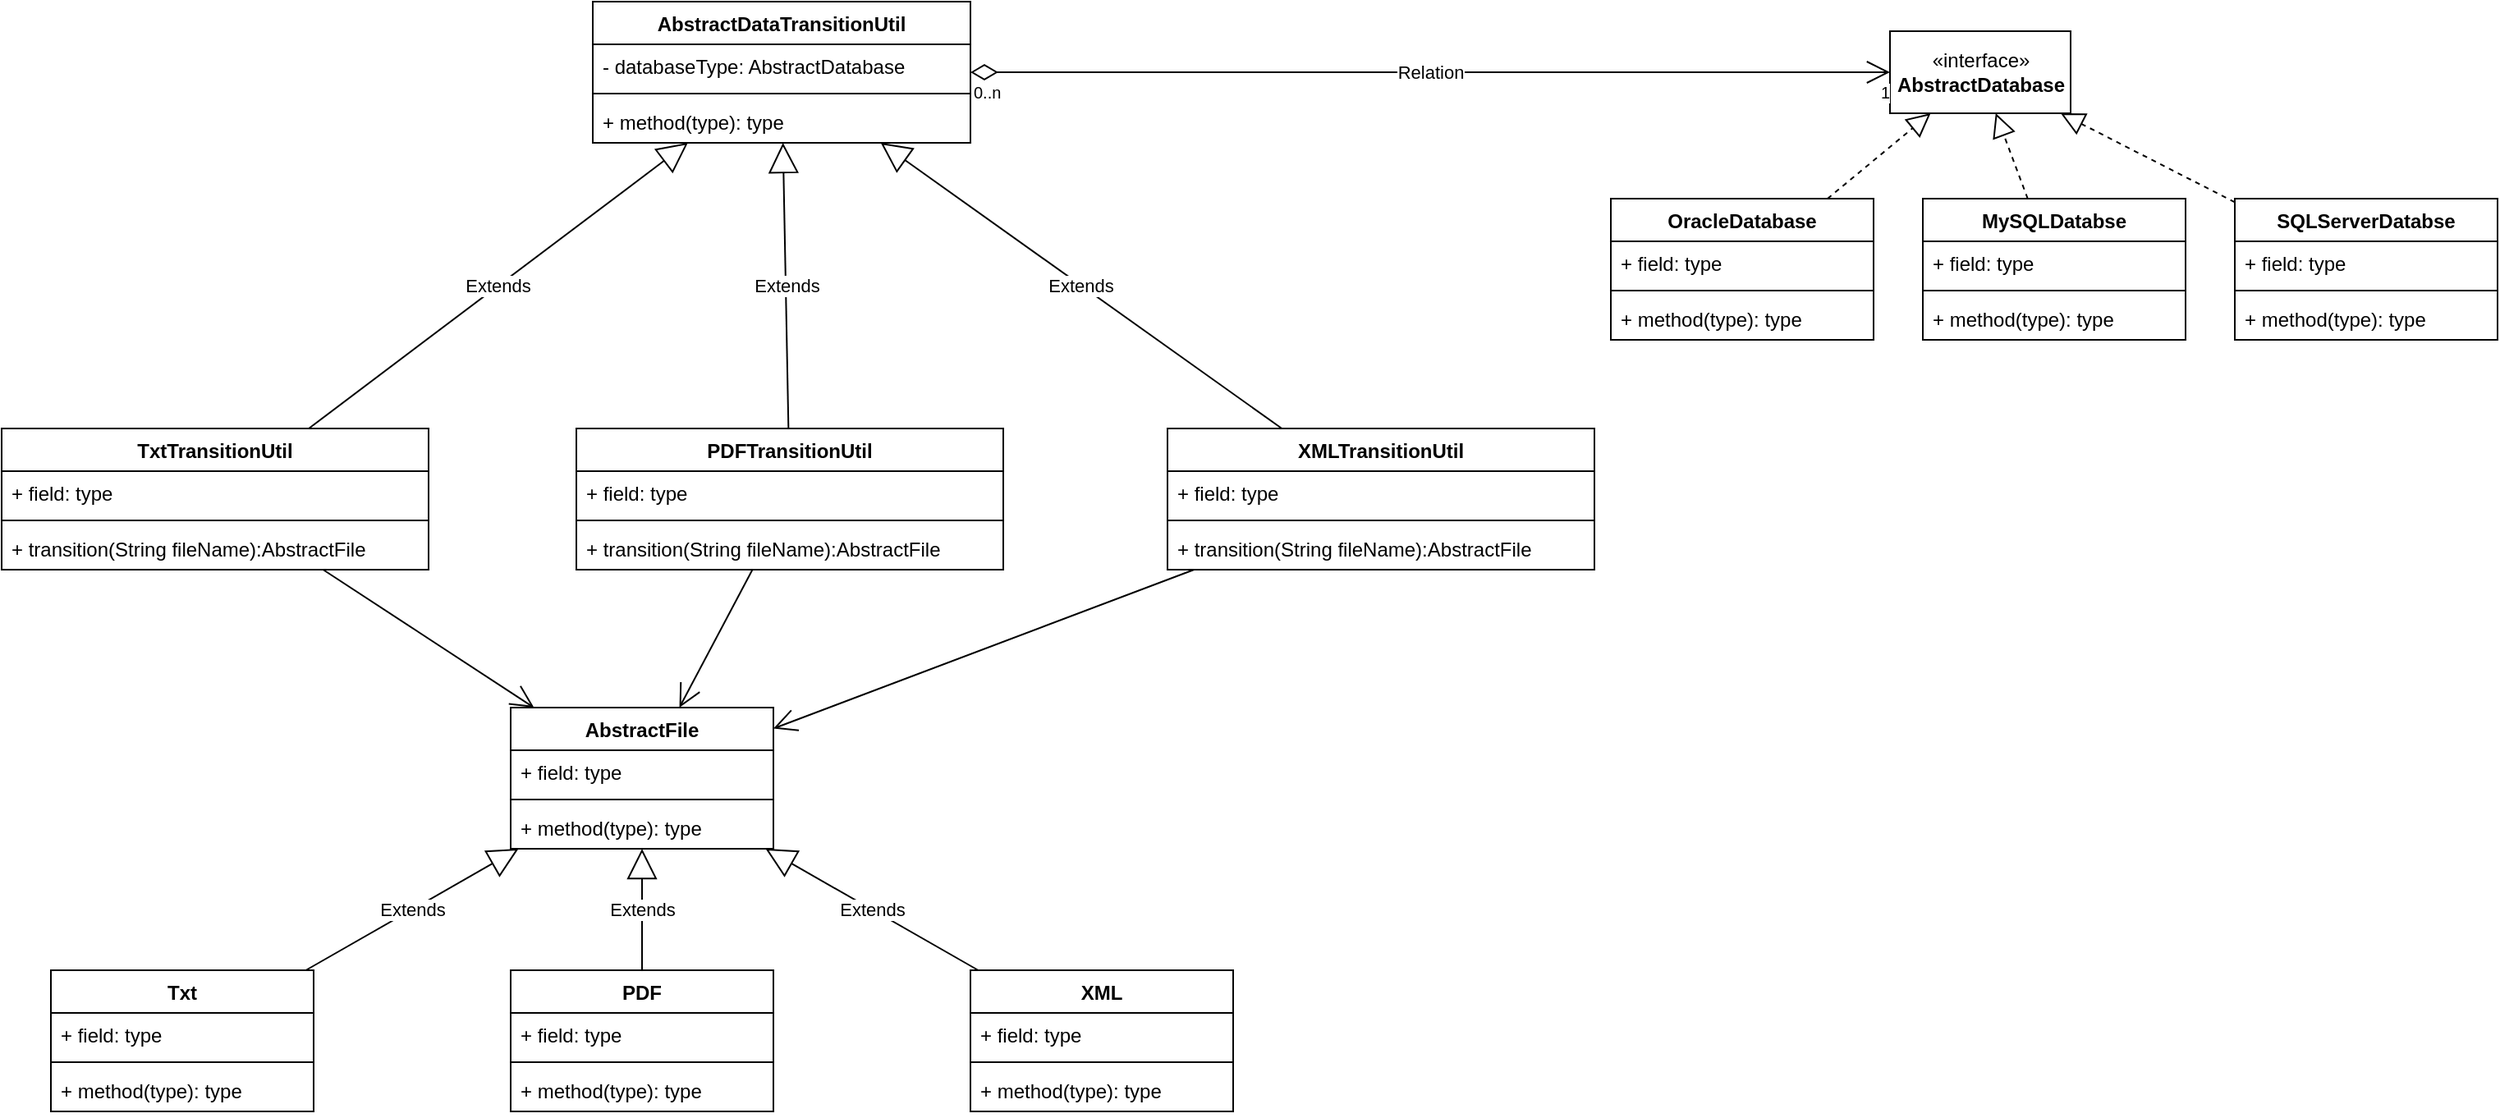 <mxfile version="13.0.1" type="device"><diagram id="x2FoP9szUoZpbzqu8843" name="DataTransitionUtil"><mxGraphModel dx="1071" dy="613" grid="1" gridSize="10" guides="1" tooltips="1" connect="1" arrows="1" fold="1" page="1" pageScale="1" pageWidth="3300" pageHeight="4681" math="0" shadow="0"><root><mxCell id="0"/><mxCell id="1" parent="0"/><mxCell id="tf42VgsENrlxk9bCPWk5-9" value="«interface»&lt;br&gt;&lt;b&gt;AbstractDatabase&lt;/b&gt;" style="html=1;" vertex="1" parent="1"><mxGeometry x="1280" y="378" width="110" height="50" as="geometry"/></mxCell><mxCell id="tf42VgsENrlxk9bCPWk5-13" value="Relation" style="endArrow=open;html=1;endSize=12;startArrow=diamondThin;startSize=14;startFill=0;edgeStyle=orthogonalEdgeStyle;" edge="1" parent="1" source="tf42VgsENrlxk9bCPWk5-5" target="tf42VgsENrlxk9bCPWk5-9"><mxGeometry relative="1" as="geometry"><mxPoint x="1000" y="520" as="sourcePoint"/><mxPoint x="1160" y="520" as="targetPoint"/></mxGeometry></mxCell><mxCell id="tf42VgsENrlxk9bCPWk5-14" value="0..n" style="resizable=0;html=1;align=left;verticalAlign=top;labelBackgroundColor=#ffffff;fontSize=10;" connectable="0" vertex="1" parent="tf42VgsENrlxk9bCPWk5-13"><mxGeometry x="-1" relative="1" as="geometry"/></mxCell><mxCell id="tf42VgsENrlxk9bCPWk5-15" value="1" style="resizable=0;html=1;align=right;verticalAlign=top;labelBackgroundColor=#ffffff;fontSize=10;" connectable="0" vertex="1" parent="tf42VgsENrlxk9bCPWk5-13"><mxGeometry x="1" relative="1" as="geometry"/></mxCell><mxCell id="tf42VgsENrlxk9bCPWk5-27" value="" style="endArrow=block;dashed=1;endFill=0;endSize=12;html=1;" edge="1" parent="1" source="tf42VgsENrlxk9bCPWk5-18" target="tf42VgsENrlxk9bCPWk5-9"><mxGeometry width="160" relative="1" as="geometry"><mxPoint x="980" y="650" as="sourcePoint"/><mxPoint x="1140" y="650" as="targetPoint"/></mxGeometry></mxCell><mxCell id="tf42VgsENrlxk9bCPWk5-36" value="" style="endArrow=block;dashed=1;endFill=0;endSize=12;html=1;" edge="1" parent="1" source="tf42VgsENrlxk9bCPWk5-22" target="tf42VgsENrlxk9bCPWk5-9"><mxGeometry width="160" relative="1" as="geometry"><mxPoint x="1251.958" y="490" as="sourcePoint"/><mxPoint x="1314.792" y="438" as="targetPoint"/></mxGeometry></mxCell><mxCell id="tf42VgsENrlxk9bCPWk5-41" value="" style="endArrow=block;dashed=1;endFill=0;endSize=12;html=1;" edge="1" parent="1" source="tf42VgsENrlxk9bCPWk5-37" target="tf42VgsENrlxk9bCPWk5-9"><mxGeometry width="160" relative="1" as="geometry"><mxPoint x="1373.875" y="490" as="sourcePoint"/><mxPoint x="1354.375" y="438" as="targetPoint"/></mxGeometry></mxCell><mxCell id="tf42VgsENrlxk9bCPWk5-18" value="OracleDatabase" style="swimlane;fontStyle=1;align=center;verticalAlign=top;childLayout=stackLayout;horizontal=1;startSize=26;horizontalStack=0;resizeParent=1;resizeParentMax=0;resizeLast=0;collapsible=1;marginBottom=0;" vertex="1" parent="1"><mxGeometry x="1110" y="480" width="160" height="86" as="geometry"/></mxCell><mxCell id="tf42VgsENrlxk9bCPWk5-19" value="+ field: type" style="text;strokeColor=none;fillColor=none;align=left;verticalAlign=top;spacingLeft=4;spacingRight=4;overflow=hidden;rotatable=0;points=[[0,0.5],[1,0.5]];portConstraint=eastwest;" vertex="1" parent="tf42VgsENrlxk9bCPWk5-18"><mxGeometry y="26" width="160" height="26" as="geometry"/></mxCell><mxCell id="tf42VgsENrlxk9bCPWk5-20" value="" style="line;strokeWidth=1;fillColor=none;align=left;verticalAlign=middle;spacingTop=-1;spacingLeft=3;spacingRight=3;rotatable=0;labelPosition=right;points=[];portConstraint=eastwest;" vertex="1" parent="tf42VgsENrlxk9bCPWk5-18"><mxGeometry y="52" width="160" height="8" as="geometry"/></mxCell><mxCell id="tf42VgsENrlxk9bCPWk5-21" value="+ method(type): type" style="text;strokeColor=none;fillColor=none;align=left;verticalAlign=top;spacingLeft=4;spacingRight=4;overflow=hidden;rotatable=0;points=[[0,0.5],[1,0.5]];portConstraint=eastwest;" vertex="1" parent="tf42VgsENrlxk9bCPWk5-18"><mxGeometry y="60" width="160" height="26" as="geometry"/></mxCell><mxCell id="tf42VgsENrlxk9bCPWk5-22" value="MySQLDatabse" style="swimlane;fontStyle=1;align=center;verticalAlign=top;childLayout=stackLayout;horizontal=1;startSize=26;horizontalStack=0;resizeParent=1;resizeParentMax=0;resizeLast=0;collapsible=1;marginBottom=0;" vertex="1" parent="1"><mxGeometry x="1300" y="480" width="160" height="86" as="geometry"/></mxCell><mxCell id="tf42VgsENrlxk9bCPWk5-23" value="+ field: type" style="text;strokeColor=none;fillColor=none;align=left;verticalAlign=top;spacingLeft=4;spacingRight=4;overflow=hidden;rotatable=0;points=[[0,0.5],[1,0.5]];portConstraint=eastwest;" vertex="1" parent="tf42VgsENrlxk9bCPWk5-22"><mxGeometry y="26" width="160" height="26" as="geometry"/></mxCell><mxCell id="tf42VgsENrlxk9bCPWk5-24" value="" style="line;strokeWidth=1;fillColor=none;align=left;verticalAlign=middle;spacingTop=-1;spacingLeft=3;spacingRight=3;rotatable=0;labelPosition=right;points=[];portConstraint=eastwest;" vertex="1" parent="tf42VgsENrlxk9bCPWk5-22"><mxGeometry y="52" width="160" height="8" as="geometry"/></mxCell><mxCell id="tf42VgsENrlxk9bCPWk5-25" value="+ method(type): type" style="text;strokeColor=none;fillColor=none;align=left;verticalAlign=top;spacingLeft=4;spacingRight=4;overflow=hidden;rotatable=0;points=[[0,0.5],[1,0.5]];portConstraint=eastwest;" vertex="1" parent="tf42VgsENrlxk9bCPWk5-22"><mxGeometry y="60" width="160" height="26" as="geometry"/></mxCell><mxCell id="tf42VgsENrlxk9bCPWk5-37" value="SQLServerDatabse" style="swimlane;fontStyle=1;align=center;verticalAlign=top;childLayout=stackLayout;horizontal=1;startSize=26;horizontalStack=0;resizeParent=1;resizeParentMax=0;resizeLast=0;collapsible=1;marginBottom=0;" vertex="1" parent="1"><mxGeometry x="1490" y="480" width="160" height="86" as="geometry"/></mxCell><mxCell id="tf42VgsENrlxk9bCPWk5-38" value="+ field: type" style="text;strokeColor=none;fillColor=none;align=left;verticalAlign=top;spacingLeft=4;spacingRight=4;overflow=hidden;rotatable=0;points=[[0,0.5],[1,0.5]];portConstraint=eastwest;" vertex="1" parent="tf42VgsENrlxk9bCPWk5-37"><mxGeometry y="26" width="160" height="26" as="geometry"/></mxCell><mxCell id="tf42VgsENrlxk9bCPWk5-39" value="" style="line;strokeWidth=1;fillColor=none;align=left;verticalAlign=middle;spacingTop=-1;spacingLeft=3;spacingRight=3;rotatable=0;labelPosition=right;points=[];portConstraint=eastwest;" vertex="1" parent="tf42VgsENrlxk9bCPWk5-37"><mxGeometry y="52" width="160" height="8" as="geometry"/></mxCell><mxCell id="tf42VgsENrlxk9bCPWk5-40" value="+ method(type): type" style="text;strokeColor=none;fillColor=none;align=left;verticalAlign=top;spacingLeft=4;spacingRight=4;overflow=hidden;rotatable=0;points=[[0,0.5],[1,0.5]];portConstraint=eastwest;" vertex="1" parent="tf42VgsENrlxk9bCPWk5-37"><mxGeometry y="60" width="160" height="26" as="geometry"/></mxCell><mxCell id="tf42VgsENrlxk9bCPWk5-42" value="TxtTransitionUtil" style="swimlane;fontStyle=1;align=center;verticalAlign=top;childLayout=stackLayout;horizontal=1;startSize=26;horizontalStack=0;resizeParent=1;resizeParentMax=0;resizeLast=0;collapsible=1;marginBottom=0;" vertex="1" parent="1"><mxGeometry x="130" y="620" width="260" height="86" as="geometry"/></mxCell><mxCell id="tf42VgsENrlxk9bCPWk5-43" value="+ field: type" style="text;strokeColor=none;fillColor=none;align=left;verticalAlign=top;spacingLeft=4;spacingRight=4;overflow=hidden;rotatable=0;points=[[0,0.5],[1,0.5]];portConstraint=eastwest;" vertex="1" parent="tf42VgsENrlxk9bCPWk5-42"><mxGeometry y="26" width="260" height="26" as="geometry"/></mxCell><mxCell id="tf42VgsENrlxk9bCPWk5-44" value="" style="line;strokeWidth=1;fillColor=none;align=left;verticalAlign=middle;spacingTop=-1;spacingLeft=3;spacingRight=3;rotatable=0;labelPosition=right;points=[];portConstraint=eastwest;" vertex="1" parent="tf42VgsENrlxk9bCPWk5-42"><mxGeometry y="52" width="260" height="8" as="geometry"/></mxCell><mxCell id="tf42VgsENrlxk9bCPWk5-45" value="+ transition(String fileName):AbstractFile" style="text;strokeColor=none;fillColor=none;align=left;verticalAlign=top;spacingLeft=4;spacingRight=4;overflow=hidden;rotatable=0;points=[[0,0.5],[1,0.5]];portConstraint=eastwest;" vertex="1" parent="tf42VgsENrlxk9bCPWk5-42"><mxGeometry y="60" width="260" height="26" as="geometry"/></mxCell><mxCell id="tf42VgsENrlxk9bCPWk5-46" value="PDFTransitionUtil" style="swimlane;fontStyle=1;align=center;verticalAlign=top;childLayout=stackLayout;horizontal=1;startSize=26;horizontalStack=0;resizeParent=1;resizeParentMax=0;resizeLast=0;collapsible=1;marginBottom=0;" vertex="1" parent="1"><mxGeometry x="480" y="620" width="260" height="86" as="geometry"/></mxCell><mxCell id="tf42VgsENrlxk9bCPWk5-47" value="+ field: type" style="text;strokeColor=none;fillColor=none;align=left;verticalAlign=top;spacingLeft=4;spacingRight=4;overflow=hidden;rotatable=0;points=[[0,0.5],[1,0.5]];portConstraint=eastwest;" vertex="1" parent="tf42VgsENrlxk9bCPWk5-46"><mxGeometry y="26" width="260" height="26" as="geometry"/></mxCell><mxCell id="tf42VgsENrlxk9bCPWk5-48" value="" style="line;strokeWidth=1;fillColor=none;align=left;verticalAlign=middle;spacingTop=-1;spacingLeft=3;spacingRight=3;rotatable=0;labelPosition=right;points=[];portConstraint=eastwest;" vertex="1" parent="tf42VgsENrlxk9bCPWk5-46"><mxGeometry y="52" width="260" height="8" as="geometry"/></mxCell><mxCell id="tf42VgsENrlxk9bCPWk5-49" value="+ transition(String fileName):AbstractFile" style="text;strokeColor=none;fillColor=none;align=left;verticalAlign=top;spacingLeft=4;spacingRight=4;overflow=hidden;rotatable=0;points=[[0,0.5],[1,0.5]];portConstraint=eastwest;" vertex="1" parent="tf42VgsENrlxk9bCPWk5-46"><mxGeometry y="60" width="260" height="26" as="geometry"/></mxCell><mxCell id="tf42VgsENrlxk9bCPWk5-50" value="XMLTransitionUtil" style="swimlane;fontStyle=1;align=center;verticalAlign=top;childLayout=stackLayout;horizontal=1;startSize=26;horizontalStack=0;resizeParent=1;resizeParentMax=0;resizeLast=0;collapsible=1;marginBottom=0;" vertex="1" parent="1"><mxGeometry x="840" y="620" width="260" height="86" as="geometry"/></mxCell><mxCell id="tf42VgsENrlxk9bCPWk5-51" value="+ field: type" style="text;strokeColor=none;fillColor=none;align=left;verticalAlign=top;spacingLeft=4;spacingRight=4;overflow=hidden;rotatable=0;points=[[0,0.5],[1,0.5]];portConstraint=eastwest;" vertex="1" parent="tf42VgsENrlxk9bCPWk5-50"><mxGeometry y="26" width="260" height="26" as="geometry"/></mxCell><mxCell id="tf42VgsENrlxk9bCPWk5-52" value="" style="line;strokeWidth=1;fillColor=none;align=left;verticalAlign=middle;spacingTop=-1;spacingLeft=3;spacingRight=3;rotatable=0;labelPosition=right;points=[];portConstraint=eastwest;" vertex="1" parent="tf42VgsENrlxk9bCPWk5-50"><mxGeometry y="52" width="260" height="8" as="geometry"/></mxCell><mxCell id="tf42VgsENrlxk9bCPWk5-53" value="+ transition(String fileName):AbstractFile" style="text;strokeColor=none;fillColor=none;align=left;verticalAlign=top;spacingLeft=4;spacingRight=4;overflow=hidden;rotatable=0;points=[[0,0.5],[1,0.5]];portConstraint=eastwest;" vertex="1" parent="tf42VgsENrlxk9bCPWk5-50"><mxGeometry y="60" width="260" height="26" as="geometry"/></mxCell><mxCell id="tf42VgsENrlxk9bCPWk5-5" value="AbstractDataTransitionUtil" style="swimlane;fontStyle=1;align=center;verticalAlign=top;childLayout=stackLayout;horizontal=1;startSize=26;horizontalStack=0;resizeParent=1;resizeParentMax=0;resizeLast=0;collapsible=1;marginBottom=0;" vertex="1" parent="1"><mxGeometry x="490" y="360" width="230" height="86" as="geometry"/></mxCell><mxCell id="tf42VgsENrlxk9bCPWk5-6" value="- databaseType: AbstractDatabase" style="text;strokeColor=none;fillColor=none;align=left;verticalAlign=top;spacingLeft=4;spacingRight=4;overflow=hidden;rotatable=0;points=[[0,0.5],[1,0.5]];portConstraint=eastwest;" vertex="1" parent="tf42VgsENrlxk9bCPWk5-5"><mxGeometry y="26" width="230" height="26" as="geometry"/></mxCell><mxCell id="tf42VgsENrlxk9bCPWk5-7" value="" style="line;strokeWidth=1;fillColor=none;align=left;verticalAlign=middle;spacingTop=-1;spacingLeft=3;spacingRight=3;rotatable=0;labelPosition=right;points=[];portConstraint=eastwest;" vertex="1" parent="tf42VgsENrlxk9bCPWk5-5"><mxGeometry y="52" width="230" height="8" as="geometry"/></mxCell><mxCell id="tf42VgsENrlxk9bCPWk5-8" value="+ method(type): type" style="text;strokeColor=none;fillColor=none;align=left;verticalAlign=top;spacingLeft=4;spacingRight=4;overflow=hidden;rotatable=0;points=[[0,0.5],[1,0.5]];portConstraint=eastwest;" vertex="1" parent="tf42VgsENrlxk9bCPWk5-5"><mxGeometry y="60" width="230" height="26" as="geometry"/></mxCell><mxCell id="tf42VgsENrlxk9bCPWk5-54" value="Extends" style="endArrow=block;endSize=16;endFill=0;html=1;" edge="1" parent="1" source="tf42VgsENrlxk9bCPWk5-42" target="tf42VgsENrlxk9bCPWk5-5"><mxGeometry width="160" relative="1" as="geometry"><mxPoint x="370" y="500" as="sourcePoint"/><mxPoint x="530" y="500" as="targetPoint"/></mxGeometry></mxCell><mxCell id="tf42VgsENrlxk9bCPWk5-55" value="Extends" style="endArrow=block;endSize=16;endFill=0;html=1;" edge="1" parent="1" source="tf42VgsENrlxk9bCPWk5-46" target="tf42VgsENrlxk9bCPWk5-5"><mxGeometry width="160" relative="1" as="geometry"><mxPoint x="327.058" y="630" as="sourcePoint"/><mxPoint x="557.942" y="456" as="targetPoint"/></mxGeometry></mxCell><mxCell id="tf42VgsENrlxk9bCPWk5-56" value="Extends" style="endArrow=block;endSize=16;endFill=0;html=1;" edge="1" parent="1" source="tf42VgsENrlxk9bCPWk5-50" target="tf42VgsENrlxk9bCPWk5-5"><mxGeometry width="160" relative="1" as="geometry"><mxPoint x="337.058" y="640" as="sourcePoint"/><mxPoint x="567.942" y="466" as="targetPoint"/></mxGeometry></mxCell><mxCell id="tf42VgsENrlxk9bCPWk5-62" value="PDF" style="swimlane;fontStyle=1;align=center;verticalAlign=top;childLayout=stackLayout;horizontal=1;startSize=26;horizontalStack=0;resizeParent=1;resizeParentMax=0;resizeLast=0;collapsible=1;marginBottom=0;" vertex="1" parent="1"><mxGeometry x="440" y="950" width="160" height="86" as="geometry"/></mxCell><mxCell id="tf42VgsENrlxk9bCPWk5-63" value="+ field: type" style="text;strokeColor=none;fillColor=none;align=left;verticalAlign=top;spacingLeft=4;spacingRight=4;overflow=hidden;rotatable=0;points=[[0,0.5],[1,0.5]];portConstraint=eastwest;" vertex="1" parent="tf42VgsENrlxk9bCPWk5-62"><mxGeometry y="26" width="160" height="26" as="geometry"/></mxCell><mxCell id="tf42VgsENrlxk9bCPWk5-64" value="" style="line;strokeWidth=1;fillColor=none;align=left;verticalAlign=middle;spacingTop=-1;spacingLeft=3;spacingRight=3;rotatable=0;labelPosition=right;points=[];portConstraint=eastwest;" vertex="1" parent="tf42VgsENrlxk9bCPWk5-62"><mxGeometry y="52" width="160" height="8" as="geometry"/></mxCell><mxCell id="tf42VgsENrlxk9bCPWk5-65" value="+ method(type): type" style="text;strokeColor=none;fillColor=none;align=left;verticalAlign=top;spacingLeft=4;spacingRight=4;overflow=hidden;rotatable=0;points=[[0,0.5],[1,0.5]];portConstraint=eastwest;" vertex="1" parent="tf42VgsENrlxk9bCPWk5-62"><mxGeometry y="60" width="160" height="26" as="geometry"/></mxCell><mxCell id="tf42VgsENrlxk9bCPWk5-57" value="Txt" style="swimlane;fontStyle=1;align=center;verticalAlign=top;childLayout=stackLayout;horizontal=1;startSize=26;horizontalStack=0;resizeParent=1;resizeParentMax=0;resizeLast=0;collapsible=1;marginBottom=0;" vertex="1" parent="1"><mxGeometry x="160" y="950" width="160" height="86" as="geometry"/></mxCell><mxCell id="tf42VgsENrlxk9bCPWk5-58" value="+ field: type" style="text;strokeColor=none;fillColor=none;align=left;verticalAlign=top;spacingLeft=4;spacingRight=4;overflow=hidden;rotatable=0;points=[[0,0.5],[1,0.5]];portConstraint=eastwest;" vertex="1" parent="tf42VgsENrlxk9bCPWk5-57"><mxGeometry y="26" width="160" height="26" as="geometry"/></mxCell><mxCell id="tf42VgsENrlxk9bCPWk5-59" value="" style="line;strokeWidth=1;fillColor=none;align=left;verticalAlign=middle;spacingTop=-1;spacingLeft=3;spacingRight=3;rotatable=0;labelPosition=right;points=[];portConstraint=eastwest;" vertex="1" parent="tf42VgsENrlxk9bCPWk5-57"><mxGeometry y="52" width="160" height="8" as="geometry"/></mxCell><mxCell id="tf42VgsENrlxk9bCPWk5-60" value="+ method(type): type" style="text;strokeColor=none;fillColor=none;align=left;verticalAlign=top;spacingLeft=4;spacingRight=4;overflow=hidden;rotatable=0;points=[[0,0.5],[1,0.5]];portConstraint=eastwest;" vertex="1" parent="tf42VgsENrlxk9bCPWk5-57"><mxGeometry y="60" width="160" height="26" as="geometry"/></mxCell><mxCell id="tf42VgsENrlxk9bCPWk5-67" value="XML" style="swimlane;fontStyle=1;align=center;verticalAlign=top;childLayout=stackLayout;horizontal=1;startSize=26;horizontalStack=0;resizeParent=1;resizeParentMax=0;resizeLast=0;collapsible=1;marginBottom=0;" vertex="1" parent="1"><mxGeometry x="720" y="950" width="160" height="86" as="geometry"/></mxCell><mxCell id="tf42VgsENrlxk9bCPWk5-68" value="+ field: type" style="text;strokeColor=none;fillColor=none;align=left;verticalAlign=top;spacingLeft=4;spacingRight=4;overflow=hidden;rotatable=0;points=[[0,0.5],[1,0.5]];portConstraint=eastwest;" vertex="1" parent="tf42VgsENrlxk9bCPWk5-67"><mxGeometry y="26" width="160" height="26" as="geometry"/></mxCell><mxCell id="tf42VgsENrlxk9bCPWk5-69" value="" style="line;strokeWidth=1;fillColor=none;align=left;verticalAlign=middle;spacingTop=-1;spacingLeft=3;spacingRight=3;rotatable=0;labelPosition=right;points=[];portConstraint=eastwest;" vertex="1" parent="tf42VgsENrlxk9bCPWk5-67"><mxGeometry y="52" width="160" height="8" as="geometry"/></mxCell><mxCell id="tf42VgsENrlxk9bCPWk5-70" value="+ method(type): type" style="text;strokeColor=none;fillColor=none;align=left;verticalAlign=top;spacingLeft=4;spacingRight=4;overflow=hidden;rotatable=0;points=[[0,0.5],[1,0.5]];portConstraint=eastwest;" vertex="1" parent="tf42VgsENrlxk9bCPWk5-67"><mxGeometry y="60" width="160" height="26" as="geometry"/></mxCell><mxCell id="tf42VgsENrlxk9bCPWk5-71" value="AbstractFile" style="swimlane;fontStyle=1;align=center;verticalAlign=top;childLayout=stackLayout;horizontal=1;startSize=26;horizontalStack=0;resizeParent=1;resizeParentMax=0;resizeLast=0;collapsible=1;marginBottom=0;" vertex="1" parent="1"><mxGeometry x="440" y="790" width="160" height="86" as="geometry"/></mxCell><mxCell id="tf42VgsENrlxk9bCPWk5-72" value="+ field: type" style="text;strokeColor=none;fillColor=none;align=left;verticalAlign=top;spacingLeft=4;spacingRight=4;overflow=hidden;rotatable=0;points=[[0,0.5],[1,0.5]];portConstraint=eastwest;" vertex="1" parent="tf42VgsENrlxk9bCPWk5-71"><mxGeometry y="26" width="160" height="26" as="geometry"/></mxCell><mxCell id="tf42VgsENrlxk9bCPWk5-73" value="" style="line;strokeWidth=1;fillColor=none;align=left;verticalAlign=middle;spacingTop=-1;spacingLeft=3;spacingRight=3;rotatable=0;labelPosition=right;points=[];portConstraint=eastwest;" vertex="1" parent="tf42VgsENrlxk9bCPWk5-71"><mxGeometry y="52" width="160" height="8" as="geometry"/></mxCell><mxCell id="tf42VgsENrlxk9bCPWk5-74" value="+ method(type): type" style="text;strokeColor=none;fillColor=none;align=left;verticalAlign=top;spacingLeft=4;spacingRight=4;overflow=hidden;rotatable=0;points=[[0,0.5],[1,0.5]];portConstraint=eastwest;" vertex="1" parent="tf42VgsENrlxk9bCPWk5-71"><mxGeometry y="60" width="160" height="26" as="geometry"/></mxCell><mxCell id="tf42VgsENrlxk9bCPWk5-75" value="Extends" style="endArrow=block;endSize=16;endFill=0;html=1;" edge="1" parent="1" source="tf42VgsENrlxk9bCPWk5-57" target="tf42VgsENrlxk9bCPWk5-71"><mxGeometry width="160" relative="1" as="geometry"><mxPoint x="199.998" y="920" as="sourcePoint"/><mxPoint x="430.882" y="746" as="targetPoint"/></mxGeometry></mxCell><mxCell id="tf42VgsENrlxk9bCPWk5-76" value="Extends" style="endArrow=block;endSize=16;endFill=0;html=1;" edge="1" parent="1" source="tf42VgsENrlxk9bCPWk5-62" target="tf42VgsENrlxk9bCPWk5-71"><mxGeometry width="160" relative="1" as="geometry"><mxPoint x="325.25" y="960" as="sourcePoint"/><mxPoint x="454.75" y="886" as="targetPoint"/></mxGeometry></mxCell><mxCell id="tf42VgsENrlxk9bCPWk5-77" value="Extends" style="endArrow=block;endSize=16;endFill=0;html=1;" edge="1" parent="1" source="tf42VgsENrlxk9bCPWk5-67" target="tf42VgsENrlxk9bCPWk5-71"><mxGeometry width="160" relative="1" as="geometry"><mxPoint x="335.25" y="970" as="sourcePoint"/><mxPoint x="464.75" y="896" as="targetPoint"/></mxGeometry></mxCell><mxCell id="tf42VgsENrlxk9bCPWk5-78" value="" style="endArrow=open;endFill=1;endSize=12;html=1;" edge="1" parent="1" source="tf42VgsENrlxk9bCPWk5-50" target="tf42VgsENrlxk9bCPWk5-71"><mxGeometry width="160" relative="1" as="geometry"><mxPoint x="520" y="770" as="sourcePoint"/><mxPoint x="680" y="770" as="targetPoint"/></mxGeometry></mxCell><mxCell id="tf42VgsENrlxk9bCPWk5-79" value="" style="endArrow=open;endFill=1;endSize=12;html=1;" edge="1" parent="1" source="tf42VgsENrlxk9bCPWk5-42" target="tf42VgsENrlxk9bCPWk5-71"><mxGeometry width="160" relative="1" as="geometry"><mxPoint x="530" y="780" as="sourcePoint"/><mxPoint x="690" y="780" as="targetPoint"/></mxGeometry></mxCell><mxCell id="tf42VgsENrlxk9bCPWk5-80" value="" style="endArrow=open;endFill=1;endSize=12;html=1;" edge="1" parent="1" source="tf42VgsENrlxk9bCPWk5-46" target="tf42VgsENrlxk9bCPWk5-71"><mxGeometry width="160" relative="1" as="geometry"><mxPoint x="530" y="780" as="sourcePoint"/><mxPoint x="690" y="780" as="targetPoint"/></mxGeometry></mxCell></root></mxGraphModel></diagram></mxfile>